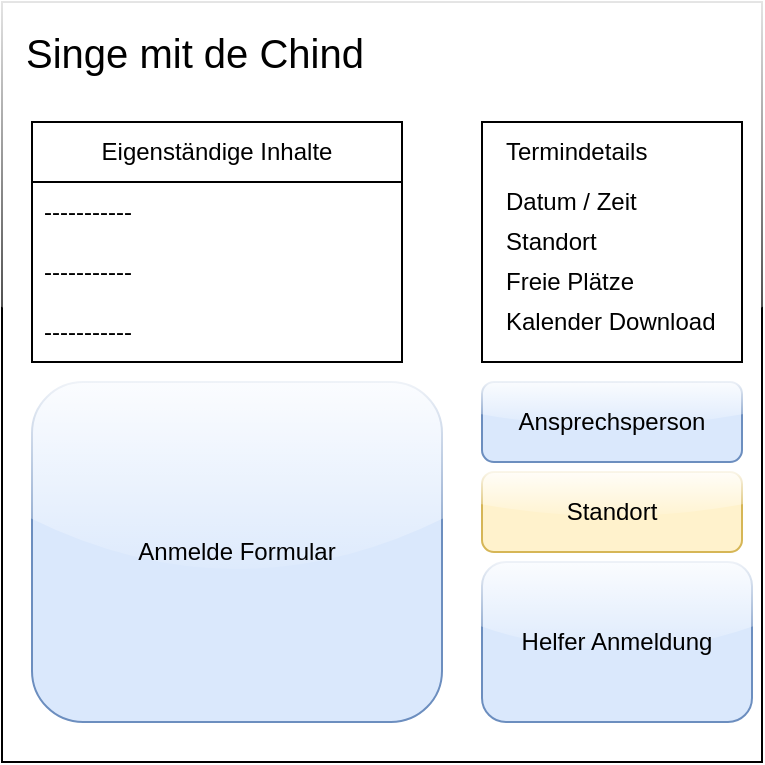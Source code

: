 <mxfile version="26.2.13">
  <diagram name="Page-1" id="DjZ5zcDv4gxrkIKo6aBe">
    <mxGraphModel dx="675" dy="371" grid="1" gridSize="10" guides="1" tooltips="1" connect="1" arrows="1" fold="1" page="1" pageScale="1" pageWidth="850" pageHeight="1100" math="0" shadow="0">
      <root>
        <mxCell id="0" />
        <mxCell id="1" parent="0" />
        <mxCell id="ETGfiEYCfAUgSn7Q7aI--1" value="" style="rounded=0;whiteSpace=wrap;html=1;glass=1;" vertex="1" parent="1">
          <mxGeometry x="10" y="10" width="380" height="380" as="geometry" />
        </mxCell>
        <mxCell id="ETGfiEYCfAUgSn7Q7aI--2" value="Singe mit de Chind" style="text;html=1;align=left;verticalAlign=middle;whiteSpace=wrap;rounded=0;fontSize=20;" vertex="1" parent="1">
          <mxGeometry x="20" y="20" width="280" height="30" as="geometry" />
        </mxCell>
        <mxCell id="ETGfiEYCfAUgSn7Q7aI--3" value="Ter" style="group" vertex="1" connectable="0" parent="1">
          <mxGeometry x="250" y="70" width="130" height="170" as="geometry" />
        </mxCell>
        <mxCell id="ETGfiEYCfAUgSn7Q7aI--4" value="" style="rounded=0;whiteSpace=wrap;html=1;" vertex="1" parent="ETGfiEYCfAUgSn7Q7aI--3">
          <mxGeometry width="130" height="120" as="geometry" />
        </mxCell>
        <mxCell id="ETGfiEYCfAUgSn7Q7aI--5" value="Termindetails" style="text;html=1;align=left;verticalAlign=middle;whiteSpace=wrap;rounded=0;" vertex="1" parent="ETGfiEYCfAUgSn7Q7aI--3">
          <mxGeometry x="10" width="60" height="30" as="geometry" />
        </mxCell>
        <mxCell id="ETGfiEYCfAUgSn7Q7aI--22" value="Datum / Zeit" style="text;html=1;align=left;verticalAlign=middle;whiteSpace=wrap;rounded=0;" vertex="1" parent="ETGfiEYCfAUgSn7Q7aI--3">
          <mxGeometry x="10" y="30" width="90" height="20" as="geometry" />
        </mxCell>
        <mxCell id="ETGfiEYCfAUgSn7Q7aI--23" value="Standort" style="text;html=1;align=left;verticalAlign=middle;whiteSpace=wrap;rounded=0;" vertex="1" parent="ETGfiEYCfAUgSn7Q7aI--3">
          <mxGeometry x="10" y="50" width="90" height="20" as="geometry" />
        </mxCell>
        <mxCell id="ETGfiEYCfAUgSn7Q7aI--24" value="Freie Plätze" style="text;html=1;align=left;verticalAlign=middle;whiteSpace=wrap;rounded=0;" vertex="1" parent="ETGfiEYCfAUgSn7Q7aI--3">
          <mxGeometry x="10" y="70" width="90" height="20" as="geometry" />
        </mxCell>
        <mxCell id="ETGfiEYCfAUgSn7Q7aI--26" value="Kalender Download" style="text;html=1;align=left;verticalAlign=middle;whiteSpace=wrap;rounded=0;" vertex="1" parent="ETGfiEYCfAUgSn7Q7aI--3">
          <mxGeometry x="10" y="90" width="110" height="20" as="geometry" />
        </mxCell>
        <mxCell id="ETGfiEYCfAUgSn7Q7aI--11" value="Ansprechsperson" style="rounded=1;whiteSpace=wrap;html=1;fillColor=#dae8fc;strokeColor=#6c8ebf;glass=1;" vertex="1" parent="ETGfiEYCfAUgSn7Q7aI--3">
          <mxGeometry y="130" width="130" height="40" as="geometry" />
        </mxCell>
        <mxCell id="ETGfiEYCfAUgSn7Q7aI--12" value="Eigenständige Inhalte" style="swimlane;fontStyle=0;childLayout=stackLayout;horizontal=1;startSize=30;horizontalStack=0;resizeParent=1;resizeParentMax=0;resizeLast=0;collapsible=1;marginBottom=0;whiteSpace=wrap;html=1;" vertex="1" parent="1">
          <mxGeometry x="25" y="70" width="185" height="120" as="geometry" />
        </mxCell>
        <mxCell id="ETGfiEYCfAUgSn7Q7aI--13" value="-----------" style="text;strokeColor=none;fillColor=none;align=left;verticalAlign=middle;spacingLeft=4;spacingRight=4;overflow=hidden;points=[[0,0.5],[1,0.5]];portConstraint=eastwest;rotatable=0;whiteSpace=wrap;html=1;" vertex="1" parent="ETGfiEYCfAUgSn7Q7aI--12">
          <mxGeometry y="30" width="185" height="30" as="geometry" />
        </mxCell>
        <mxCell id="ETGfiEYCfAUgSn7Q7aI--14" value="-----------" style="text;strokeColor=none;fillColor=none;align=left;verticalAlign=middle;spacingLeft=4;spacingRight=4;overflow=hidden;points=[[0,0.5],[1,0.5]];portConstraint=eastwest;rotatable=0;whiteSpace=wrap;html=1;" vertex="1" parent="ETGfiEYCfAUgSn7Q7aI--12">
          <mxGeometry y="60" width="185" height="30" as="geometry" />
        </mxCell>
        <mxCell id="ETGfiEYCfAUgSn7Q7aI--15" value="-----------" style="text;strokeColor=none;fillColor=none;align=left;verticalAlign=middle;spacingLeft=4;spacingRight=4;overflow=hidden;points=[[0,0.5],[1,0.5]];portConstraint=eastwest;rotatable=0;whiteSpace=wrap;html=1;" vertex="1" parent="ETGfiEYCfAUgSn7Q7aI--12">
          <mxGeometry y="90" width="185" height="30" as="geometry" />
        </mxCell>
        <mxCell id="ETGfiEYCfAUgSn7Q7aI--17" value="Anmelde Formular" style="rounded=1;whiteSpace=wrap;html=1;fillColor=#dae8fc;strokeColor=#6c8ebf;glass=1;" vertex="1" parent="1">
          <mxGeometry x="25" y="200" width="205" height="170" as="geometry" />
        </mxCell>
        <mxCell id="ETGfiEYCfAUgSn7Q7aI--25" value="Helfer Anmeldung" style="rounded=1;whiteSpace=wrap;html=1;fillColor=#dae8fc;strokeColor=#6c8ebf;glass=1;" vertex="1" parent="1">
          <mxGeometry x="250" y="290" width="135" height="80" as="geometry" />
        </mxCell>
        <mxCell id="ETGfiEYCfAUgSn7Q7aI--35" value="Standort" style="rounded=1;whiteSpace=wrap;html=1;fillColor=#fff2cc;strokeColor=#d6b656;glass=1;" vertex="1" parent="1">
          <mxGeometry x="250" y="245" width="130" height="40" as="geometry" />
        </mxCell>
      </root>
    </mxGraphModel>
  </diagram>
</mxfile>
